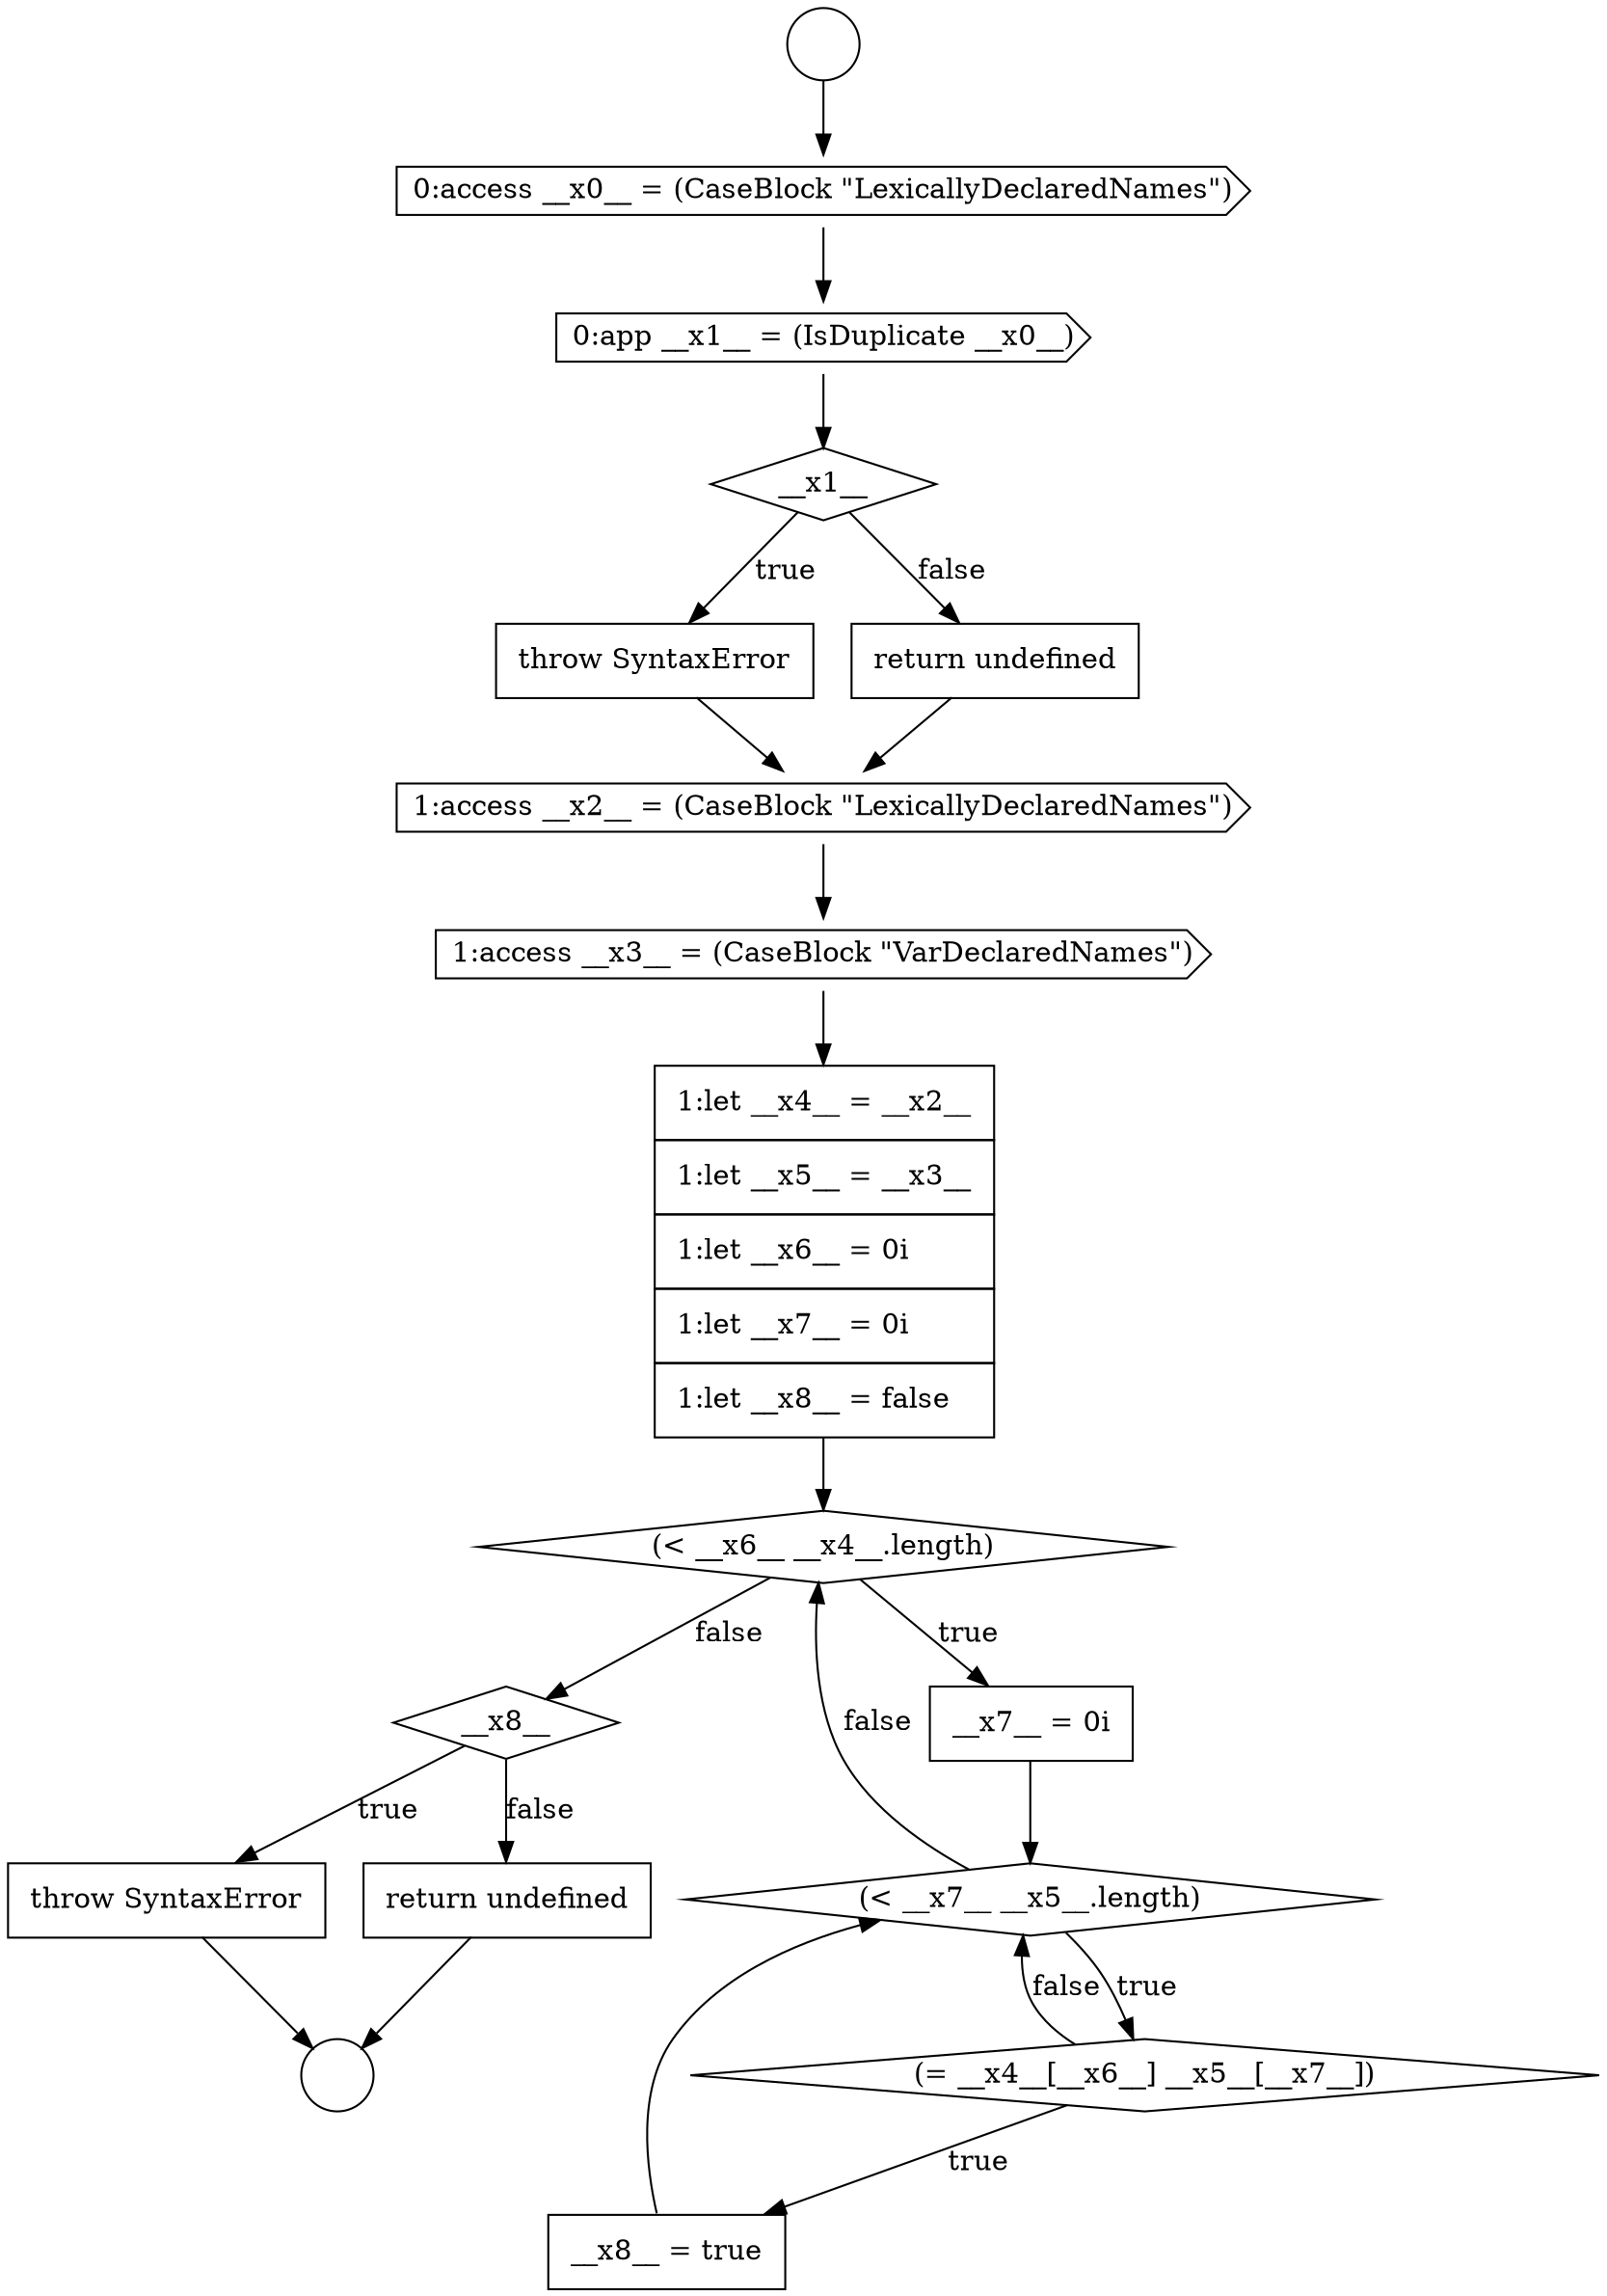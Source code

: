 digraph {
  node20437 [shape=circle label=" " color="black" fillcolor="white" style=filled]
  node20441 [shape=none, margin=0, label=<<font color="black">
    <table border="0" cellborder="1" cellspacing="0" cellpadding="10">
      <tr><td align="left">throw SyntaxError</td></tr>
    </table>
  </font>> color="black" fillcolor="white" style=filled]
  node20445 [shape=none, margin=0, label=<<font color="black">
    <table border="0" cellborder="1" cellspacing="0" cellpadding="10">
      <tr><td align="left">1:let __x4__ = __x2__</td></tr>
      <tr><td align="left">1:let __x5__ = __x3__</td></tr>
      <tr><td align="left">1:let __x6__ = 0i</td></tr>
      <tr><td align="left">1:let __x7__ = 0i</td></tr>
      <tr><td align="left">1:let __x8__ = false</td></tr>
    </table>
  </font>> color="black" fillcolor="white" style=filled]
  node20444 [shape=cds, label=<<font color="black">1:access __x3__ = (CaseBlock &quot;VarDeclaredNames&quot;)</font>> color="black" fillcolor="white" style=filled]
  node20448 [shape=diamond, label=<<font color="black">(&lt; __x7__ __x5__.length)</font>> color="black" fillcolor="white" style=filled]
  node20451 [shape=diamond, label=<<font color="black">__x8__</font>> color="black" fillcolor="white" style=filled]
  node20447 [shape=none, margin=0, label=<<font color="black">
    <table border="0" cellborder="1" cellspacing="0" cellpadding="10">
      <tr><td align="left">__x7__ = 0i</td></tr>
    </table>
  </font>> color="black" fillcolor="white" style=filled]
  node20443 [shape=cds, label=<<font color="black">1:access __x2__ = (CaseBlock &quot;LexicallyDeclaredNames&quot;)</font>> color="black" fillcolor="white" style=filled]
  node20438 [shape=cds, label=<<font color="black">0:access __x0__ = (CaseBlock &quot;LexicallyDeclaredNames&quot;)</font>> color="black" fillcolor="white" style=filled]
  node20442 [shape=none, margin=0, label=<<font color="black">
    <table border="0" cellborder="1" cellspacing="0" cellpadding="10">
      <tr><td align="left">return undefined</td></tr>
    </table>
  </font>> color="black" fillcolor="white" style=filled]
  node20446 [shape=diamond, label=<<font color="black">(&lt; __x6__ __x4__.length)</font>> color="black" fillcolor="white" style=filled]
  node20439 [shape=cds, label=<<font color="black">0:app __x1__ = (IsDuplicate __x0__)</font>> color="black" fillcolor="white" style=filled]
  node20436 [shape=circle label=" " color="black" fillcolor="white" style=filled]
  node20449 [shape=diamond, label=<<font color="black">(= __x4__[__x6__] __x5__[__x7__])</font>> color="black" fillcolor="white" style=filled]
  node20440 [shape=diamond, label=<<font color="black">__x1__</font>> color="black" fillcolor="white" style=filled]
  node20450 [shape=none, margin=0, label=<<font color="black">
    <table border="0" cellborder="1" cellspacing="0" cellpadding="10">
      <tr><td align="left">__x8__ = true</td></tr>
    </table>
  </font>> color="black" fillcolor="white" style=filled]
  node20453 [shape=none, margin=0, label=<<font color="black">
    <table border="0" cellborder="1" cellspacing="0" cellpadding="10">
      <tr><td align="left">return undefined</td></tr>
    </table>
  </font>> color="black" fillcolor="white" style=filled]
  node20452 [shape=none, margin=0, label=<<font color="black">
    <table border="0" cellborder="1" cellspacing="0" cellpadding="10">
      <tr><td align="left">throw SyntaxError</td></tr>
    </table>
  </font>> color="black" fillcolor="white" style=filled]
  node20442 -> node20443 [ color="black"]
  node20452 -> node20437 [ color="black"]
  node20447 -> node20448 [ color="black"]
  node20453 -> node20437 [ color="black"]
  node20444 -> node20445 [ color="black"]
  node20441 -> node20443 [ color="black"]
  node20451 -> node20452 [label=<<font color="black">true</font>> color="black"]
  node20451 -> node20453 [label=<<font color="black">false</font>> color="black"]
  node20450 -> node20448 [ color="black"]
  node20445 -> node20446 [ color="black"]
  node20439 -> node20440 [ color="black"]
  node20438 -> node20439 [ color="black"]
  node20440 -> node20441 [label=<<font color="black">true</font>> color="black"]
  node20440 -> node20442 [label=<<font color="black">false</font>> color="black"]
  node20443 -> node20444 [ color="black"]
  node20436 -> node20438 [ color="black"]
  node20449 -> node20450 [label=<<font color="black">true</font>> color="black"]
  node20449 -> node20448 [label=<<font color="black">false</font>> color="black"]
  node20448 -> node20449 [label=<<font color="black">true</font>> color="black"]
  node20448 -> node20446 [label=<<font color="black">false</font>> color="black"]
  node20446 -> node20447 [label=<<font color="black">true</font>> color="black"]
  node20446 -> node20451 [label=<<font color="black">false</font>> color="black"]
}

